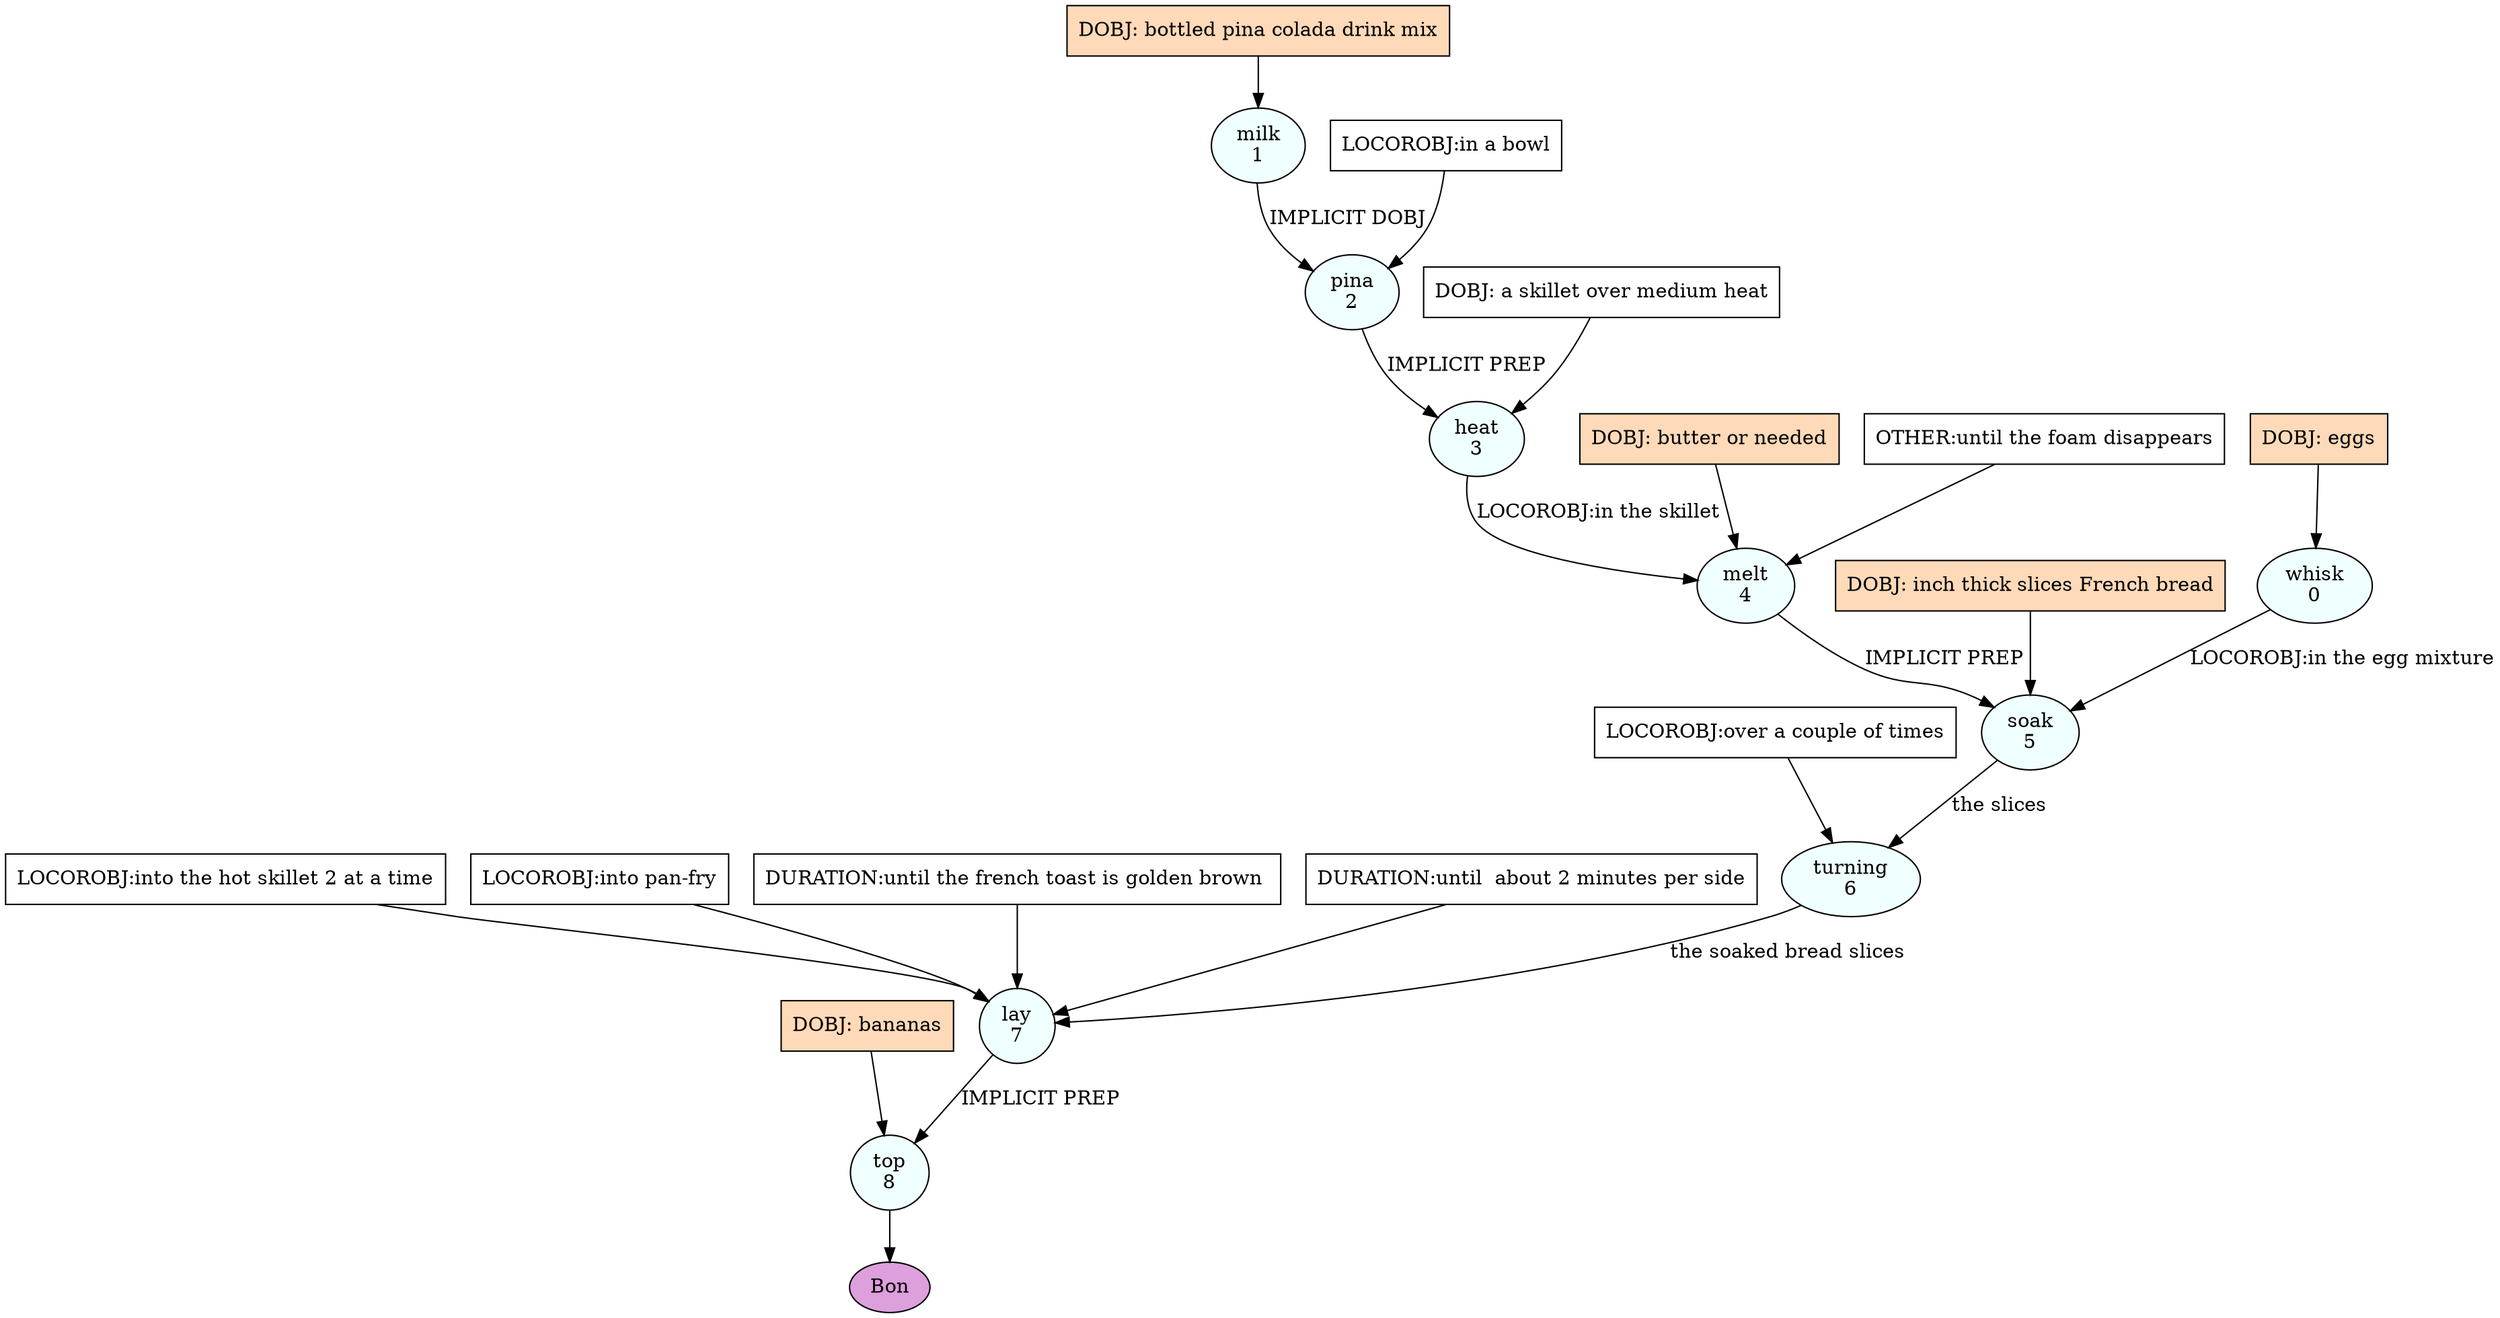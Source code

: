 digraph recipe {
E0[label="whisk
0", shape=oval, style=filled, fillcolor=azure]
E1[label="milk
1", shape=oval, style=filled, fillcolor=azure]
E2[label="pina
2", shape=oval, style=filled, fillcolor=azure]
E3[label="heat
3", shape=oval, style=filled, fillcolor=azure]
E4[label="melt
4", shape=oval, style=filled, fillcolor=azure]
E5[label="soak
5", shape=oval, style=filled, fillcolor=azure]
E6[label="turning
6", shape=oval, style=filled, fillcolor=azure]
E7[label="lay
7", shape=oval, style=filled, fillcolor=azure]
E8[label="top
8", shape=oval, style=filled, fillcolor=azure]
D0[label="DOBJ: eggs", shape=box, style=filled, fillcolor=peachpuff]
D0 -> E0
D1[label="DOBJ: bottled pina colada drink mix", shape=box, style=filled, fillcolor=peachpuff]
D1 -> E1
E1 -> E2 [label="IMPLICIT DOBJ"]
P2_0_0[label="LOCOROBJ:in a bowl", shape=box, style=filled, fillcolor=white]
P2_0_0 -> E2
D3_0[label="DOBJ: a skillet over medium heat", shape=box, style=filled, fillcolor=white]
D3_0 -> E3
E2 -> E3 [label="IMPLICIT PREP"]
D4_ing[label="DOBJ: butter or needed", shape=box, style=filled, fillcolor=peachpuff]
D4_ing -> E4
E3 -> E4 [label="LOCOROBJ:in the skillet"]
P4_1_0[label="OTHER:until the foam disappears", shape=box, style=filled, fillcolor=white]
P4_1_0 -> E4
D5_ing[label="DOBJ: inch thick slices French bread", shape=box, style=filled, fillcolor=peachpuff]
D5_ing -> E5
E4 -> E5 [label="IMPLICIT PREP"]
E0 -> E5 [label="LOCOROBJ:in the egg mixture"]
E5 -> E6 [label="the slices"]
P6_0_0[label="LOCOROBJ:over a couple of times", shape=box, style=filled, fillcolor=white]
P6_0_0 -> E6
E6 -> E7 [label="the soaked bread slices"]
P7_0_0[label="LOCOROBJ:into the hot skillet 2 at a time", shape=box, style=filled, fillcolor=white]
P7_0_0 -> E7
P7_0_1[label="LOCOROBJ:into pan-fry", shape=box, style=filled, fillcolor=white]
P7_0_1 -> E7
P7_1_0[label="DURATION:until the french toast is golden brown ", shape=box, style=filled, fillcolor=white]
P7_1_0 -> E7
P7_1_1[label="DURATION:until  about 2 minutes per side", shape=box, style=filled, fillcolor=white]
P7_1_1 -> E7
D8_ing[label="DOBJ: bananas", shape=box, style=filled, fillcolor=peachpuff]
D8_ing -> E8
E7 -> E8 [label="IMPLICIT PREP"]
EOR[label="Bon", shape=oval, style=filled, fillcolor=plum]
E8 -> EOR
}
